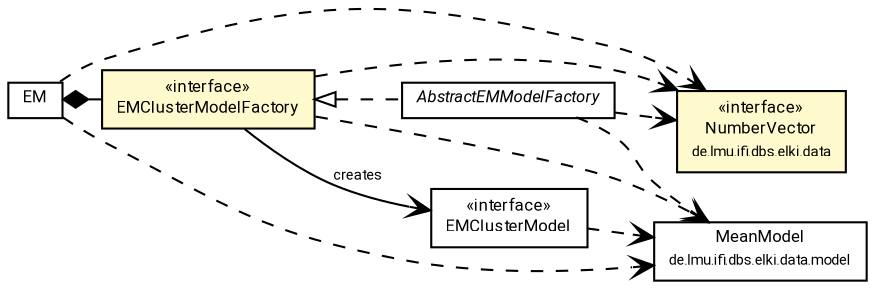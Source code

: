 #!/usr/local/bin/dot
#
# Class diagram 
# Generated by UMLGraph version R5_7_2-60-g0e99a6 (http://www.spinellis.gr/umlgraph/)
#

digraph G {
	graph [fontnames="svg"]
	edge [fontname="Roboto",fontsize=7,labelfontname="Roboto",labelfontsize=7,color="black"];
	node [fontname="Roboto",fontcolor="black",fontsize=8,shape=plaintext,margin=0,width=0,height=0];
	nodesep=0.15;
	ranksep=0.25;
	rankdir=LR;
	// de.lmu.ifi.dbs.elki.data.model.MeanModel
	c3734326 [label=<<table title="de.lmu.ifi.dbs.elki.data.model.MeanModel" border="0" cellborder="1" cellspacing="0" cellpadding="2" href="../../../data/model/MeanModel.html" target="_parent">
		<tr><td><table border="0" cellspacing="0" cellpadding="1">
		<tr><td align="center" balign="center"> <font face="Roboto">MeanModel</font> </td></tr>
		<tr><td align="center" balign="center"> <font face="Roboto" point-size="7.0">de.lmu.ifi.dbs.elki.data.model</font> </td></tr>
		</table></td></tr>
		</table>>, URL="../../../data/model/MeanModel.html"];
	// de.lmu.ifi.dbs.elki.algorithm.clustering.em.AbstractEMModelFactory<V extends de.lmu.ifi.dbs.elki.data.NumberVector, M extends de.lmu.ifi.dbs.elki.data.model.MeanModel>
	c3734335 [label=<<table title="de.lmu.ifi.dbs.elki.algorithm.clustering.em.AbstractEMModelFactory" border="0" cellborder="1" cellspacing="0" cellpadding="2" href="AbstractEMModelFactory.html" target="_parent">
		<tr><td><table border="0" cellspacing="0" cellpadding="1">
		<tr><td align="center" balign="center"> <font face="Roboto"><i>AbstractEMModelFactory</i></font> </td></tr>
		</table></td></tr>
		</table>>, URL="AbstractEMModelFactory.html"];
	// de.lmu.ifi.dbs.elki.algorithm.clustering.em.EM<V extends de.lmu.ifi.dbs.elki.data.NumberVector, M extends de.lmu.ifi.dbs.elki.data.model.MeanModel>
	c3734339 [label=<<table title="de.lmu.ifi.dbs.elki.algorithm.clustering.em.EM" border="0" cellborder="1" cellspacing="0" cellpadding="2" href="EM.html" target="_parent">
		<tr><td><table border="0" cellspacing="0" cellpadding="1">
		<tr><td align="center" balign="center"> <font face="Roboto">EM</font> </td></tr>
		</table></td></tr>
		</table>>, URL="EM.html"];
	// de.lmu.ifi.dbs.elki.algorithm.clustering.em.EMClusterModel<M extends de.lmu.ifi.dbs.elki.data.model.MeanModel>
	c3734342 [label=<<table title="de.lmu.ifi.dbs.elki.algorithm.clustering.em.EMClusterModel" border="0" cellborder="1" cellspacing="0" cellpadding="2" href="EMClusterModel.html" target="_parent">
		<tr><td><table border="0" cellspacing="0" cellpadding="1">
		<tr><td align="center" balign="center"> &#171;interface&#187; </td></tr>
		<tr><td align="center" balign="center"> <font face="Roboto">EMClusterModel</font> </td></tr>
		</table></td></tr>
		</table>>, URL="EMClusterModel.html"];
	// de.lmu.ifi.dbs.elki.algorithm.clustering.em.EMClusterModelFactory<V extends de.lmu.ifi.dbs.elki.data.NumberVector, M extends de.lmu.ifi.dbs.elki.data.model.MeanModel>
	c3734344 [label=<<table title="de.lmu.ifi.dbs.elki.algorithm.clustering.em.EMClusterModelFactory" border="0" cellborder="1" cellspacing="0" cellpadding="2" bgcolor="lemonChiffon" href="EMClusterModelFactory.html" target="_parent">
		<tr><td><table border="0" cellspacing="0" cellpadding="1">
		<tr><td align="center" balign="center"> &#171;interface&#187; </td></tr>
		<tr><td align="center" balign="center"> <font face="Roboto">EMClusterModelFactory</font> </td></tr>
		</table></td></tr>
		</table>>, URL="EMClusterModelFactory.html"];
	// de.lmu.ifi.dbs.elki.data.NumberVector
	c3734892 [label=<<table title="de.lmu.ifi.dbs.elki.data.NumberVector" border="0" cellborder="1" cellspacing="0" cellpadding="2" bgcolor="LemonChiffon" href="../../../data/NumberVector.html" target="_parent">
		<tr><td><table border="0" cellspacing="0" cellpadding="1">
		<tr><td align="center" balign="center"> &#171;interface&#187; </td></tr>
		<tr><td align="center" balign="center"> <font face="Roboto">NumberVector</font> </td></tr>
		<tr><td align="center" balign="center"> <font face="Roboto" point-size="7.0">de.lmu.ifi.dbs.elki.data</font> </td></tr>
		</table></td></tr>
		</table>>, URL="../../../data/NumberVector.html"];
	// de.lmu.ifi.dbs.elki.algorithm.clustering.em.AbstractEMModelFactory<V extends de.lmu.ifi.dbs.elki.data.NumberVector, M extends de.lmu.ifi.dbs.elki.data.model.MeanModel> implements de.lmu.ifi.dbs.elki.algorithm.clustering.em.EMClusterModelFactory<V extends de.lmu.ifi.dbs.elki.data.NumberVector, M extends de.lmu.ifi.dbs.elki.data.model.MeanModel>
	c3734344 -> c3734335 [arrowtail=empty,style=dashed,dir=back,weight=9];
	// de.lmu.ifi.dbs.elki.algorithm.clustering.em.EM<V extends de.lmu.ifi.dbs.elki.data.NumberVector, M extends de.lmu.ifi.dbs.elki.data.model.MeanModel> composed de.lmu.ifi.dbs.elki.algorithm.clustering.em.EMClusterModelFactory<V extends de.lmu.ifi.dbs.elki.data.NumberVector, M extends de.lmu.ifi.dbs.elki.data.model.MeanModel>
	c3734339 -> c3734344 [arrowhead=none,arrowtail=diamond,dir=back,weight=6];
	// de.lmu.ifi.dbs.elki.algorithm.clustering.em.EMClusterModelFactory<V extends de.lmu.ifi.dbs.elki.data.NumberVector, M extends de.lmu.ifi.dbs.elki.data.model.MeanModel> navassoc de.lmu.ifi.dbs.elki.algorithm.clustering.em.EMClusterModel<M extends de.lmu.ifi.dbs.elki.data.model.MeanModel>
	c3734344 -> c3734342 [arrowhead=open,weight=1,label="creates"];
	// de.lmu.ifi.dbs.elki.algorithm.clustering.em.AbstractEMModelFactory<V extends de.lmu.ifi.dbs.elki.data.NumberVector, M extends de.lmu.ifi.dbs.elki.data.model.MeanModel> depend de.lmu.ifi.dbs.elki.data.model.MeanModel
	c3734335 -> c3734326 [arrowhead=open,style=dashed,weight=0];
	// de.lmu.ifi.dbs.elki.algorithm.clustering.em.AbstractEMModelFactory<V extends de.lmu.ifi.dbs.elki.data.NumberVector, M extends de.lmu.ifi.dbs.elki.data.model.MeanModel> depend de.lmu.ifi.dbs.elki.data.NumberVector
	c3734335 -> c3734892 [arrowhead=open,style=dashed,weight=0];
	// de.lmu.ifi.dbs.elki.algorithm.clustering.em.EM<V extends de.lmu.ifi.dbs.elki.data.NumberVector, M extends de.lmu.ifi.dbs.elki.data.model.MeanModel> depend de.lmu.ifi.dbs.elki.data.model.MeanModel
	c3734339 -> c3734326 [arrowhead=open,style=dashed,weight=0];
	// de.lmu.ifi.dbs.elki.algorithm.clustering.em.EM<V extends de.lmu.ifi.dbs.elki.data.NumberVector, M extends de.lmu.ifi.dbs.elki.data.model.MeanModel> depend de.lmu.ifi.dbs.elki.data.NumberVector
	c3734339 -> c3734892 [arrowhead=open,style=dashed,weight=0];
	// de.lmu.ifi.dbs.elki.algorithm.clustering.em.EMClusterModel<M extends de.lmu.ifi.dbs.elki.data.model.MeanModel> depend de.lmu.ifi.dbs.elki.data.model.MeanModel
	c3734342 -> c3734326 [arrowhead=open,style=dashed,weight=0];
	// de.lmu.ifi.dbs.elki.algorithm.clustering.em.EMClusterModelFactory<V extends de.lmu.ifi.dbs.elki.data.NumberVector, M extends de.lmu.ifi.dbs.elki.data.model.MeanModel> depend de.lmu.ifi.dbs.elki.data.model.MeanModel
	c3734344 -> c3734326 [arrowhead=open,style=dashed,weight=0];
	// de.lmu.ifi.dbs.elki.algorithm.clustering.em.EMClusterModelFactory<V extends de.lmu.ifi.dbs.elki.data.NumberVector, M extends de.lmu.ifi.dbs.elki.data.model.MeanModel> depend de.lmu.ifi.dbs.elki.data.NumberVector
	c3734344 -> c3734892 [arrowhead=open,style=dashed,weight=0];
}

